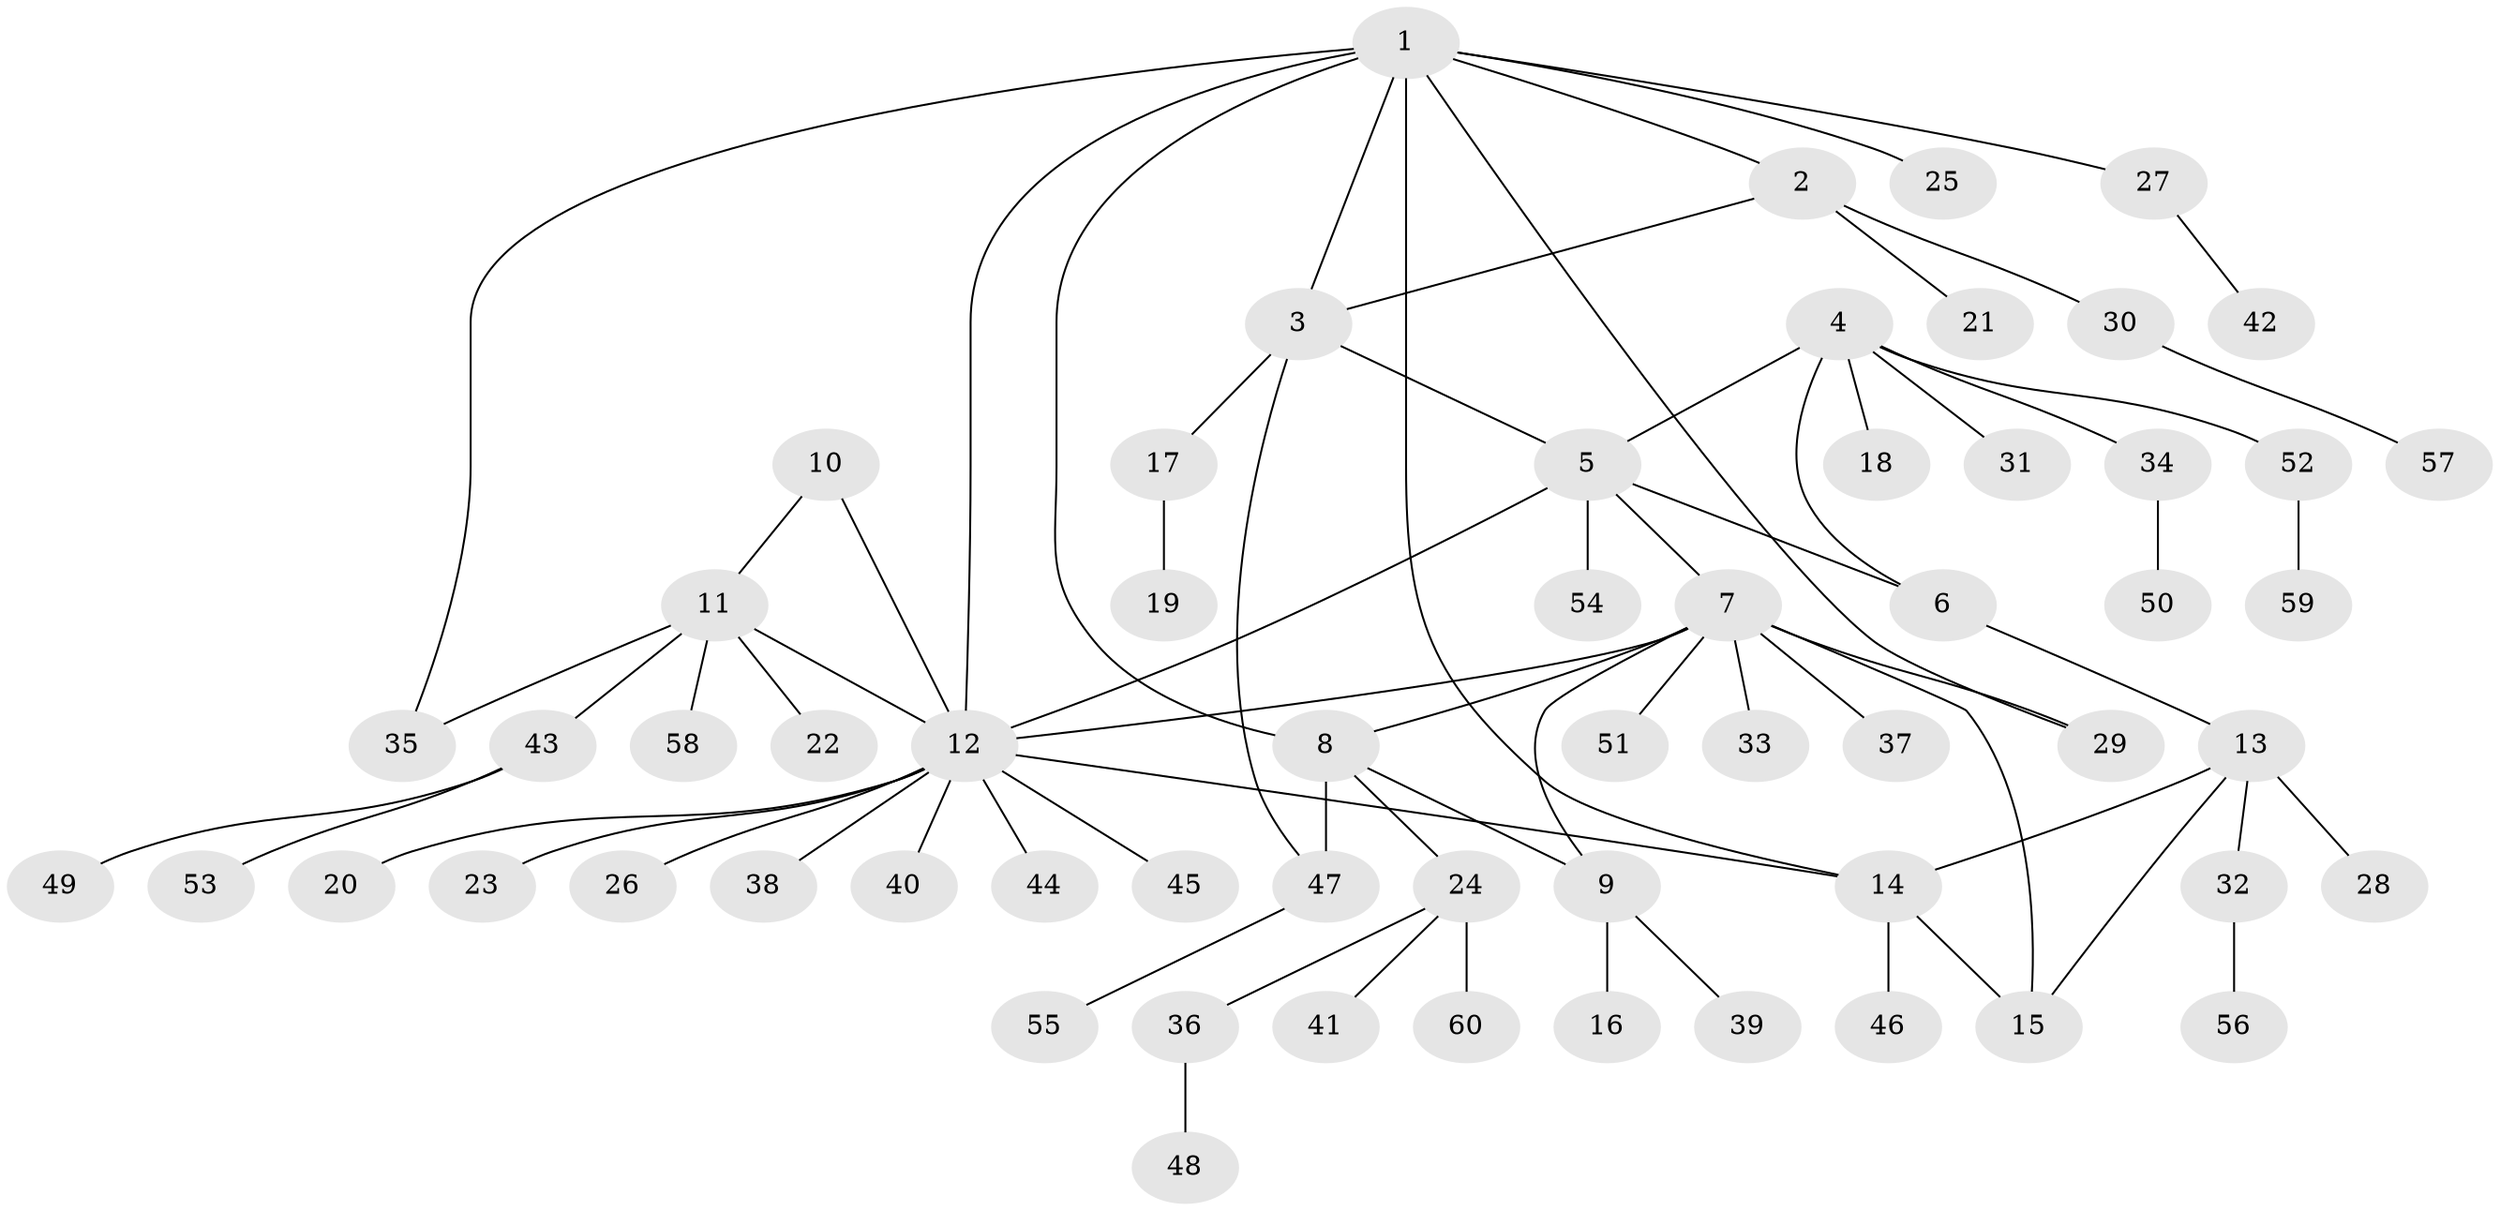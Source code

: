 // coarse degree distribution, {6: 0.125, 3: 0.08333333333333333, 5: 0.16666666666666666, 4: 0.125, 2: 0.16666666666666666, 1: 0.3333333333333333}
// Generated by graph-tools (version 1.1) at 2025/52/03/04/25 22:52:32]
// undirected, 60 vertices, 73 edges
graph export_dot {
  node [color=gray90,style=filled];
  1;
  2;
  3;
  4;
  5;
  6;
  7;
  8;
  9;
  10;
  11;
  12;
  13;
  14;
  15;
  16;
  17;
  18;
  19;
  20;
  21;
  22;
  23;
  24;
  25;
  26;
  27;
  28;
  29;
  30;
  31;
  32;
  33;
  34;
  35;
  36;
  37;
  38;
  39;
  40;
  41;
  42;
  43;
  44;
  45;
  46;
  47;
  48;
  49;
  50;
  51;
  52;
  53;
  54;
  55;
  56;
  57;
  58;
  59;
  60;
  1 -- 2;
  1 -- 3;
  1 -- 8;
  1 -- 12;
  1 -- 14;
  1 -- 25;
  1 -- 27;
  1 -- 29;
  1 -- 35;
  2 -- 3;
  2 -- 21;
  2 -- 30;
  3 -- 5;
  3 -- 17;
  3 -- 47;
  4 -- 5;
  4 -- 6;
  4 -- 18;
  4 -- 31;
  4 -- 34;
  4 -- 52;
  5 -- 6;
  5 -- 7;
  5 -- 12;
  5 -- 54;
  6 -- 13;
  7 -- 8;
  7 -- 9;
  7 -- 12;
  7 -- 15;
  7 -- 29;
  7 -- 33;
  7 -- 37;
  7 -- 51;
  8 -- 9;
  8 -- 24;
  8 -- 47;
  9 -- 16;
  9 -- 39;
  10 -- 11;
  10 -- 12;
  11 -- 12;
  11 -- 22;
  11 -- 35;
  11 -- 43;
  11 -- 58;
  12 -- 14;
  12 -- 20;
  12 -- 23;
  12 -- 26;
  12 -- 38;
  12 -- 40;
  12 -- 44;
  12 -- 45;
  13 -- 14;
  13 -- 15;
  13 -- 28;
  13 -- 32;
  14 -- 15;
  14 -- 46;
  17 -- 19;
  24 -- 36;
  24 -- 41;
  24 -- 60;
  27 -- 42;
  30 -- 57;
  32 -- 56;
  34 -- 50;
  36 -- 48;
  43 -- 49;
  43 -- 53;
  47 -- 55;
  52 -- 59;
}
